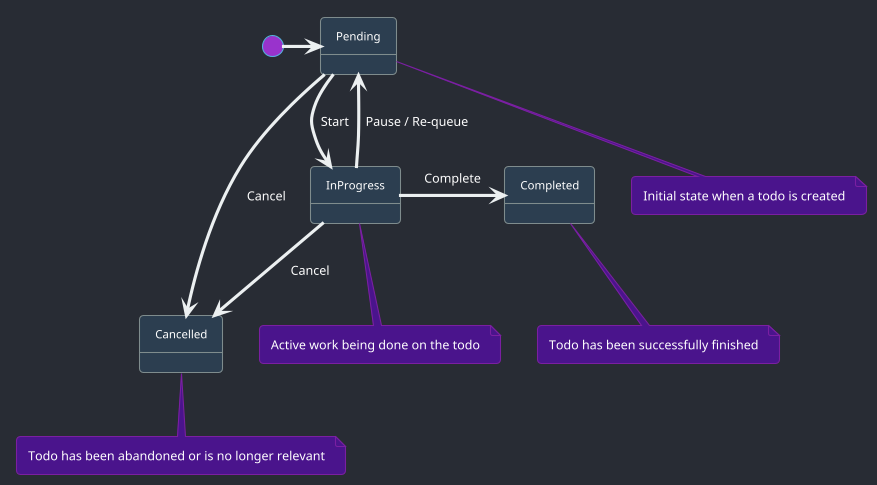@startuml Todo State Machine (Dark Mode)

' Dark mode theme
!theme cyborg
skinparam backgroundColor #282c34
skinparam ArrowColor #ecf0f1
skinparam shadowing false
skinparam DefaultFontColor #FFFFFF

' State styling
skinparam state {
    BackgroundColor #2c3e50
    BorderColor #7f8c8d
    StartColor #4CAF50
    EndColor #F44336
}

' Note styling
skinparam note {
    BackgroundColor #4a148c
    BorderColor #7b1fa2
    FontColor #FFFFFF
}

' Define states
state "Pending" as Pending
state "InProgress" as InProgress
state "Completed" as Completed
state "Cancelled" as Cancelled

' Define transitions
[*] -right-> Pending
Pending -right-> InProgress : Start
InProgress -right-> Completed : Complete
InProgress -up-> Pending : Pause / Re-queue
Pending -down-> Cancelled : Cancel
InProgress -down-> Cancelled : Cancel

' Add notes
note bottom of Pending
  Initial state when a todo is created
end note

note bottom of InProgress
  Active work being done on the todo
end note

note bottom of Completed
  Todo has been successfully finished
end note

note bottom of Cancelled
  Todo has been abandoned or is no longer relevant
end note

@enduml

